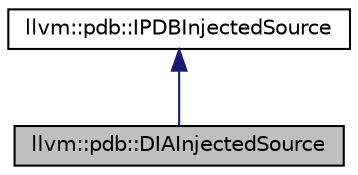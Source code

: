digraph "llvm::pdb::DIAInjectedSource"
{
 // LATEX_PDF_SIZE
  bgcolor="transparent";
  edge [fontname="Helvetica",fontsize="10",labelfontname="Helvetica",labelfontsize="10"];
  node [fontname="Helvetica",fontsize="10",shape=record];
  Node1 [label="llvm::pdb::DIAInjectedSource",height=0.2,width=0.4,color="black", fillcolor="grey75", style="filled", fontcolor="black",tooltip=" "];
  Node2 -> Node1 [dir="back",color="midnightblue",fontsize="10",style="solid",fontname="Helvetica"];
  Node2 [label="llvm::pdb::IPDBInjectedSource",height=0.2,width=0.4,color="black",URL="$classllvm_1_1pdb_1_1IPDBInjectedSource.html",tooltip="IPDBInjectedSource defines an interface used to represent source files which were injected directly i..."];
}
